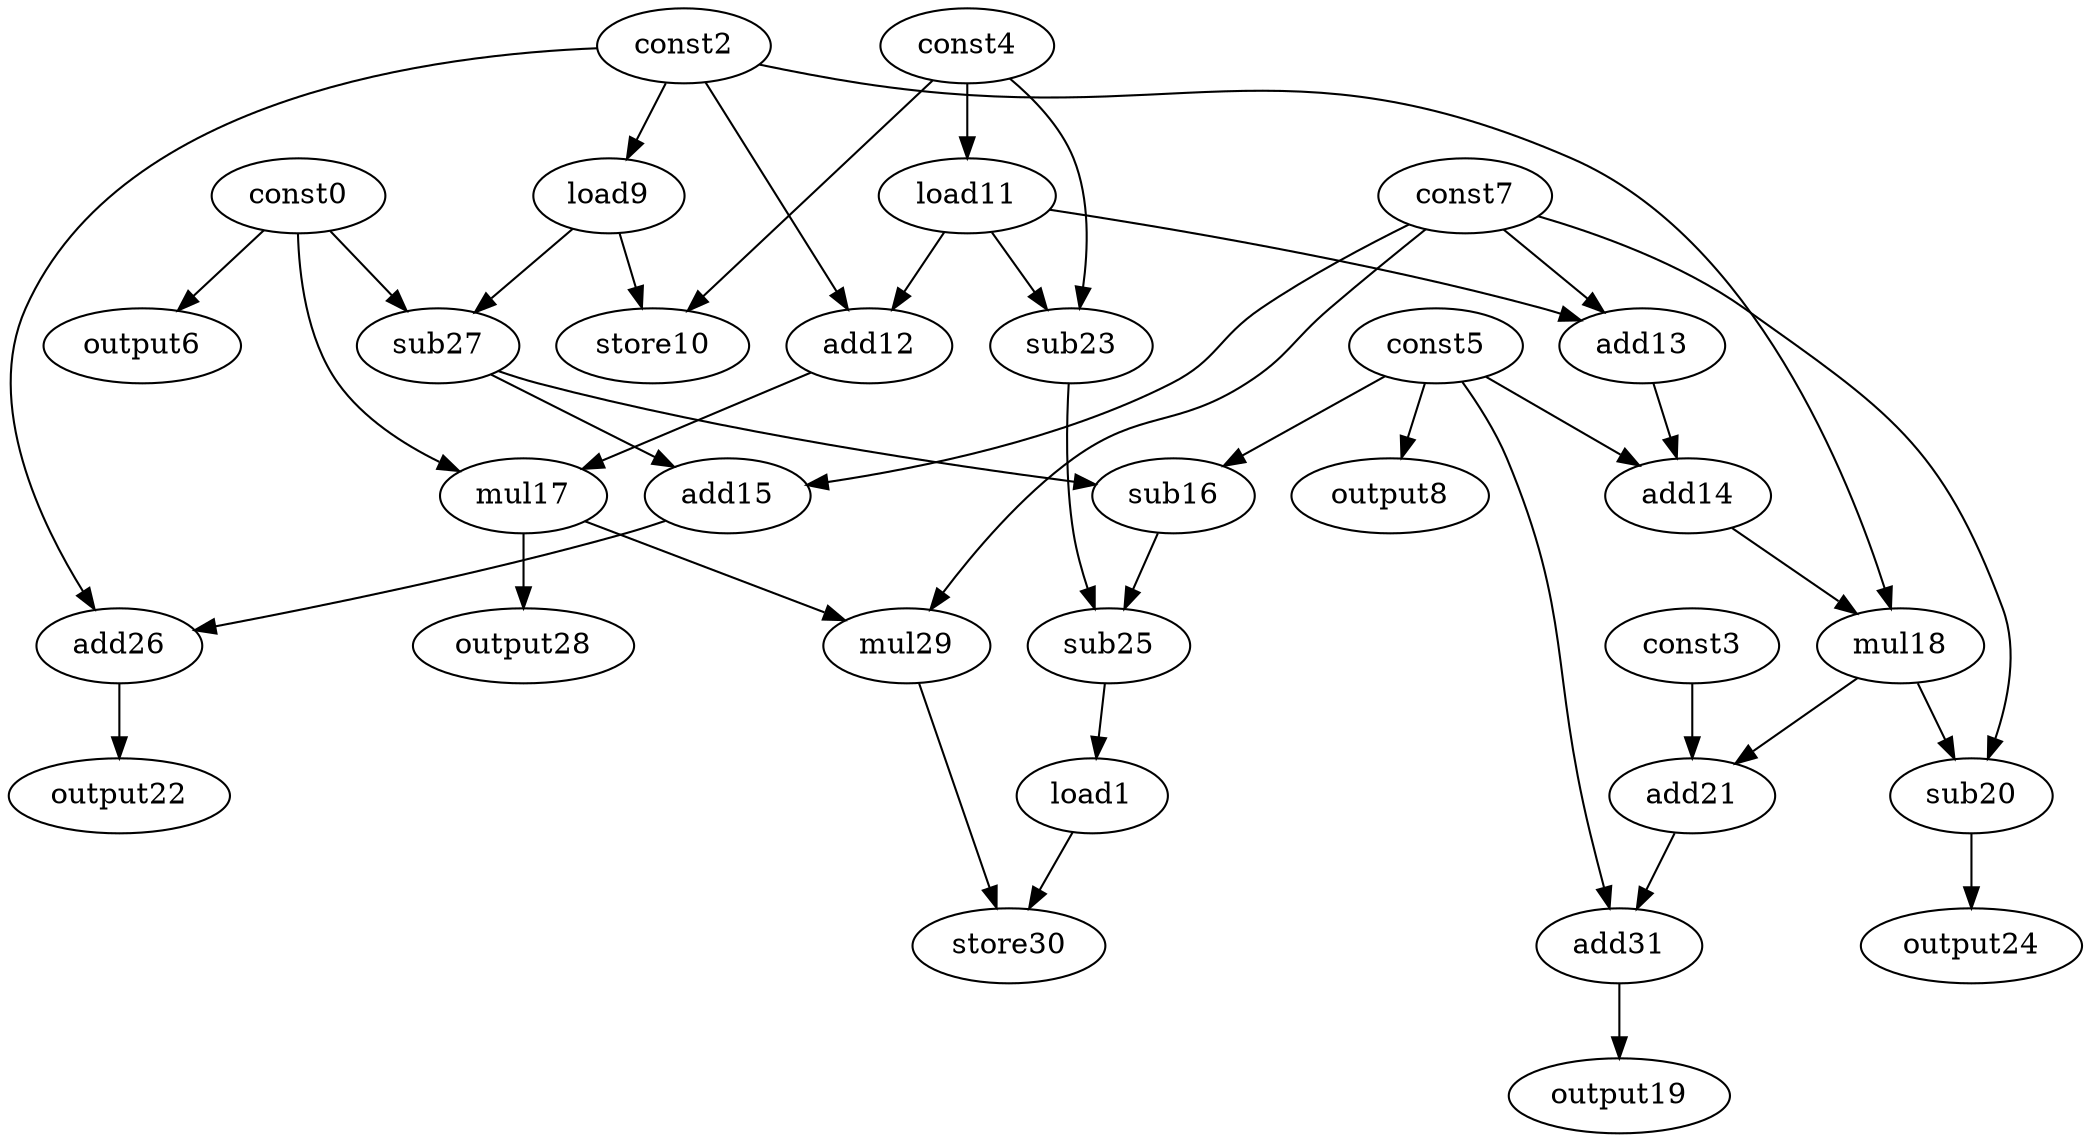 digraph G { 
const0[opcode=const]; 
load1[opcode=load]; 
const2[opcode=const]; 
const3[opcode=const]; 
const4[opcode=const]; 
const5[opcode=const]; 
output6[opcode=output]; 
const7[opcode=const]; 
output8[opcode=output]; 
load9[opcode=load]; 
store10[opcode=store]; 
load11[opcode=load]; 
add12[opcode=add]; 
add13[opcode=add]; 
add14[opcode=add]; 
add15[opcode=add]; 
sub16[opcode=sub]; 
mul17[opcode=mul]; 
mul18[opcode=mul]; 
output19[opcode=output]; 
sub20[opcode=sub]; 
add21[opcode=add]; 
output22[opcode=output]; 
sub23[opcode=sub]; 
output24[opcode=output]; 
sub25[opcode=sub]; 
add26[opcode=add]; 
sub27[opcode=sub]; 
output28[opcode=output]; 
mul29[opcode=mul]; 
store30[opcode=store]; 
add31[opcode=add]; 
const0->output6[operand=0];
const5->output8[operand=0];
const2->load9[operand=0];
const4->load11[operand=0];
load9->store10[operand=0];
const4->store10[operand=1];
const2->add12[operand=0];
load11->add12[operand=1];
load11->add13[operand=0];
const7->add13[operand=1];
load11->sub23[operand=0];
const4->sub23[operand=1];
const0->sub27[operand=0];
load9->sub27[operand=1];
add13->add14[operand=0];
const5->add14[operand=1];
sub27->add15[operand=0];
const7->add15[operand=1];
sub27->sub16[operand=0];
const5->sub16[operand=1];
const0->mul17[operand=0];
add12->mul17[operand=1];
const2->mul18[operand=0];
add14->mul18[operand=1];
sub16->sub25[operand=0];
sub23->sub25[operand=1];
const2->add26[operand=0];
add15->add26[operand=1];
mul17->output28[operand=0];
mul17->mul29[operand=0];
const7->mul29[operand=1];
sub25->load1[operand=0];
mul18->sub20[operand=0];
const7->sub20[operand=1];
mul18->add21[operand=0];
const3->add21[operand=1];
add26->output22[operand=0];
sub20->output24[operand=0];
load1->store30[operand=0];
mul29->store30[operand=1];
add21->add31[operand=0];
const5->add31[operand=1];
add31->output19[operand=0];
}

